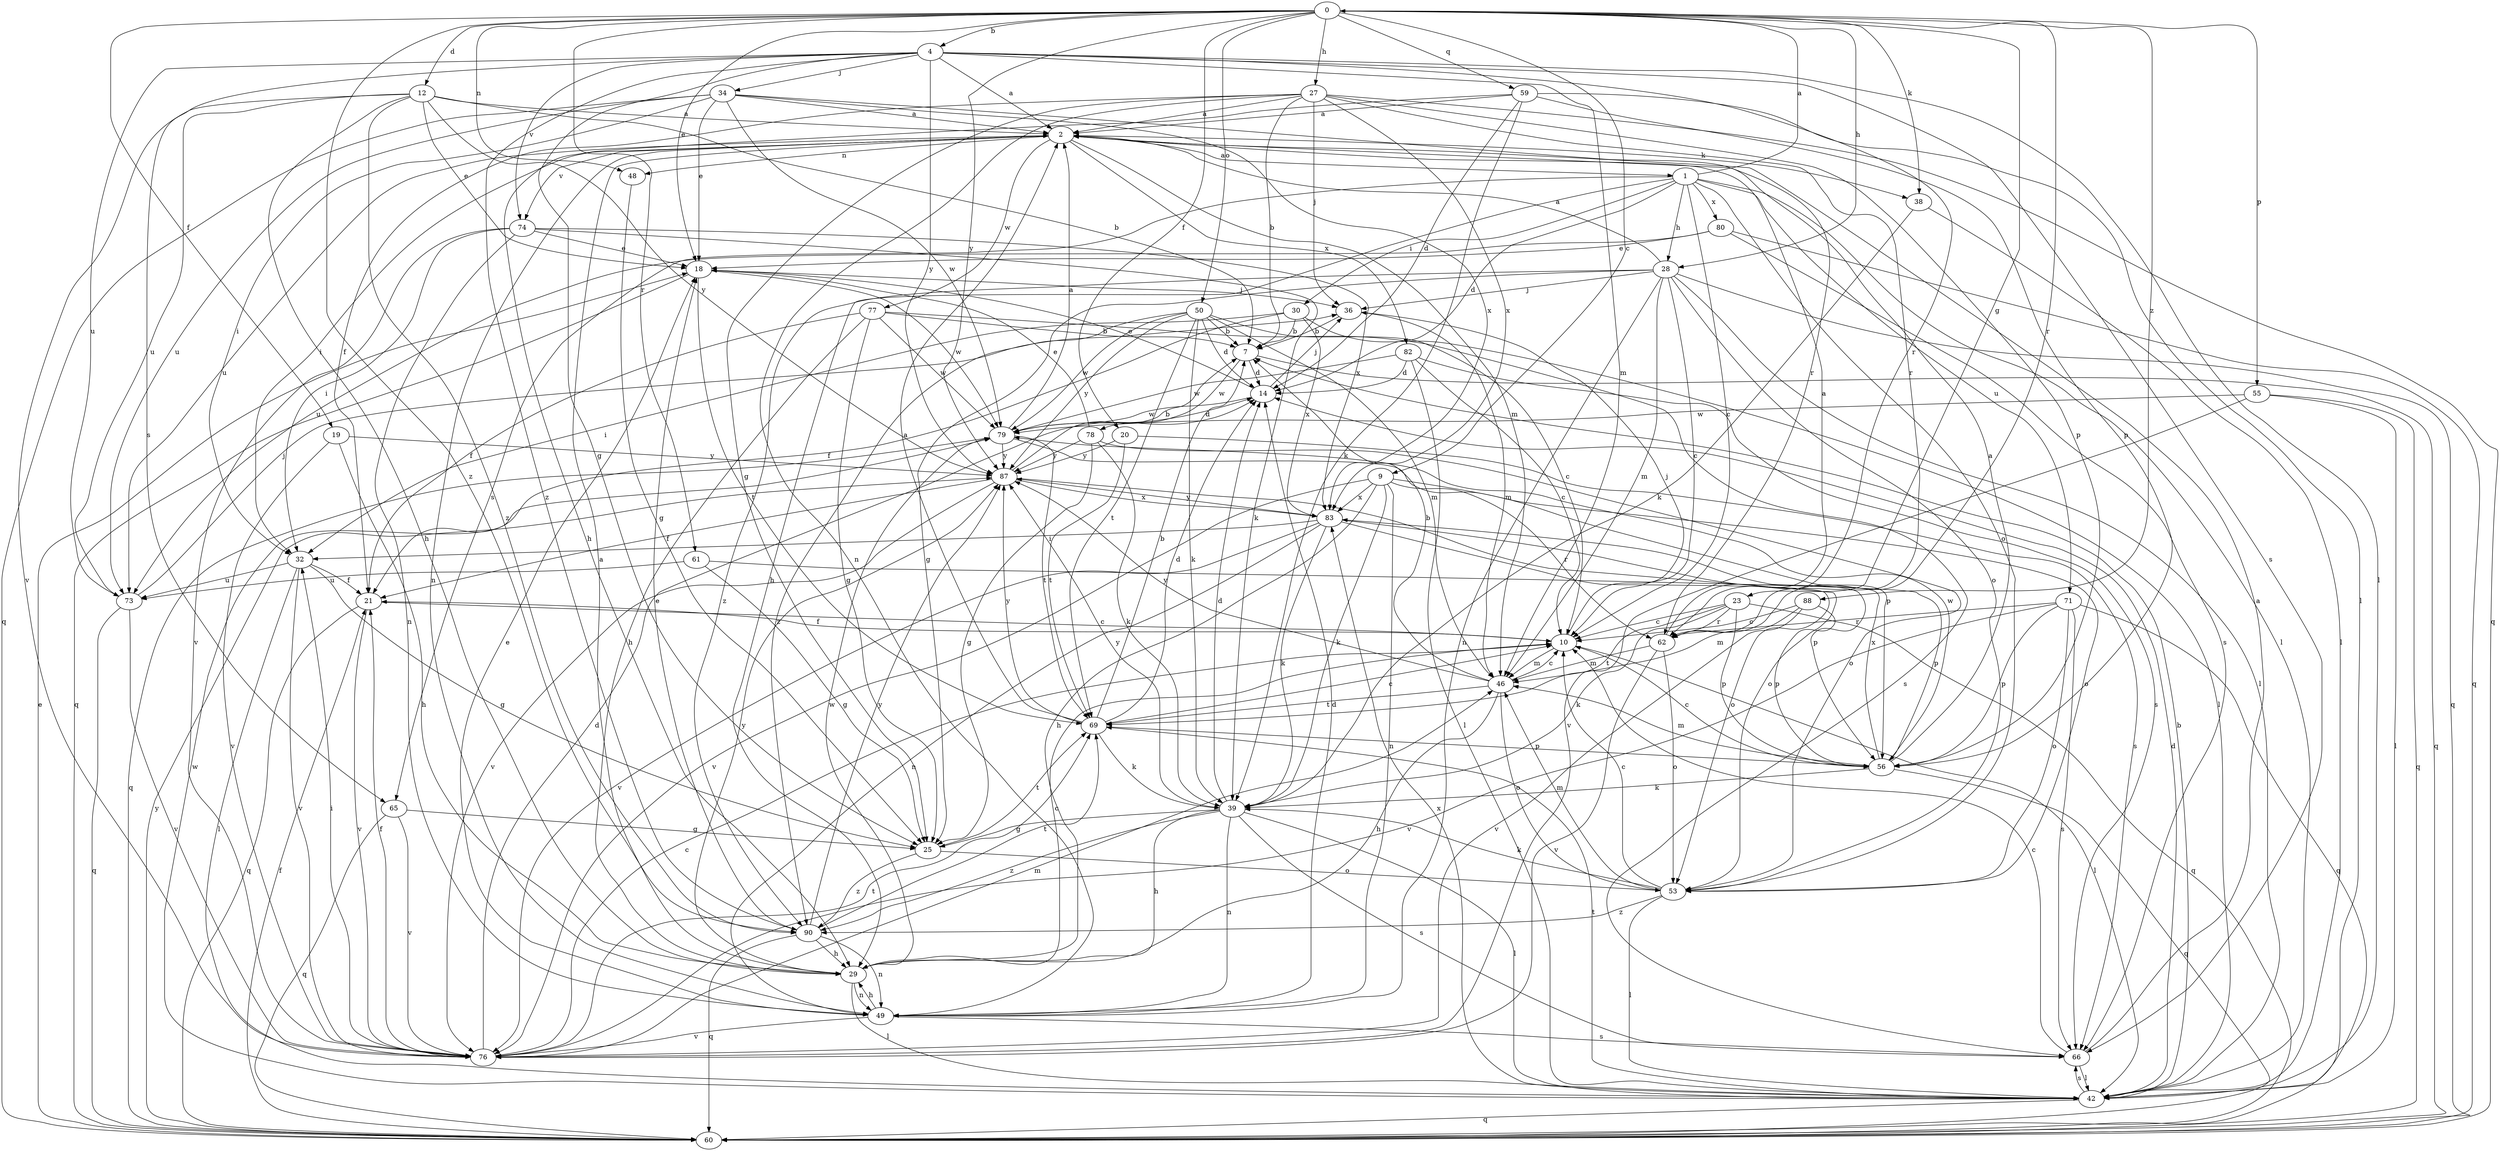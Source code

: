 strict digraph  {
0;
1;
2;
4;
7;
9;
10;
12;
14;
18;
19;
20;
21;
23;
25;
27;
28;
29;
30;
32;
34;
36;
38;
39;
42;
46;
48;
49;
50;
53;
55;
56;
59;
60;
61;
62;
65;
66;
69;
71;
73;
74;
76;
77;
78;
79;
80;
82;
83;
87;
88;
90;
0 -> 4  [label=b];
0 -> 9  [label=c];
0 -> 12  [label=d];
0 -> 18  [label=e];
0 -> 19  [label=f];
0 -> 20  [label=f];
0 -> 23  [label=g];
0 -> 27  [label=h];
0 -> 28  [label=h];
0 -> 38  [label=k];
0 -> 48  [label=n];
0 -> 50  [label=o];
0 -> 55  [label=p];
0 -> 59  [label=q];
0 -> 61  [label=r];
0 -> 62  [label=r];
0 -> 87  [label=y];
0 -> 88  [label=z];
0 -> 90  [label=z];
1 -> 0  [label=a];
1 -> 10  [label=c];
1 -> 14  [label=d];
1 -> 28  [label=h];
1 -> 29  [label=h];
1 -> 30  [label=i];
1 -> 42  [label=l];
1 -> 53  [label=o];
1 -> 65  [label=s];
1 -> 71  [label=u];
1 -> 80  [label=x];
2 -> 1  [label=a];
2 -> 32  [label=i];
2 -> 38  [label=k];
2 -> 46  [label=m];
2 -> 48  [label=n];
2 -> 49  [label=n];
2 -> 73  [label=u];
2 -> 74  [label=v];
2 -> 77  [label=w];
2 -> 82  [label=x];
4 -> 2  [label=a];
4 -> 25  [label=g];
4 -> 34  [label=j];
4 -> 42  [label=l];
4 -> 46  [label=m];
4 -> 62  [label=r];
4 -> 65  [label=s];
4 -> 66  [label=s];
4 -> 73  [label=u];
4 -> 74  [label=v];
4 -> 87  [label=y];
4 -> 90  [label=z];
7 -> 14  [label=d];
7 -> 60  [label=q];
7 -> 78  [label=w];
9 -> 29  [label=h];
9 -> 39  [label=k];
9 -> 49  [label=n];
9 -> 53  [label=o];
9 -> 62  [label=r];
9 -> 76  [label=v];
9 -> 83  [label=x];
10 -> 21  [label=f];
10 -> 36  [label=j];
10 -> 42  [label=l];
10 -> 46  [label=m];
12 -> 2  [label=a];
12 -> 7  [label=b];
12 -> 18  [label=e];
12 -> 29  [label=h];
12 -> 73  [label=u];
12 -> 76  [label=v];
12 -> 87  [label=y];
12 -> 90  [label=z];
14 -> 18  [label=e];
14 -> 36  [label=j];
14 -> 79  [label=w];
18 -> 36  [label=j];
18 -> 60  [label=q];
18 -> 69  [label=t];
18 -> 79  [label=w];
19 -> 29  [label=h];
19 -> 76  [label=v];
19 -> 87  [label=y];
20 -> 66  [label=s];
20 -> 69  [label=t];
20 -> 87  [label=y];
21 -> 10  [label=c];
21 -> 60  [label=q];
21 -> 76  [label=v];
23 -> 10  [label=c];
23 -> 39  [label=k];
23 -> 56  [label=p];
23 -> 60  [label=q];
23 -> 62  [label=r];
23 -> 69  [label=t];
25 -> 53  [label=o];
25 -> 69  [label=t];
25 -> 90  [label=z];
27 -> 2  [label=a];
27 -> 7  [label=b];
27 -> 21  [label=f];
27 -> 25  [label=g];
27 -> 36  [label=j];
27 -> 49  [label=n];
27 -> 56  [label=p];
27 -> 60  [label=q];
27 -> 62  [label=r];
27 -> 83  [label=x];
28 -> 2  [label=a];
28 -> 10  [label=c];
28 -> 25  [label=g];
28 -> 36  [label=j];
28 -> 42  [label=l];
28 -> 46  [label=m];
28 -> 49  [label=n];
28 -> 53  [label=o];
28 -> 60  [label=q];
28 -> 90  [label=z];
29 -> 2  [label=a];
29 -> 10  [label=c];
29 -> 42  [label=l];
29 -> 49  [label=n];
29 -> 79  [label=w];
29 -> 87  [label=y];
30 -> 7  [label=b];
30 -> 21  [label=f];
30 -> 32  [label=i];
30 -> 42  [label=l];
30 -> 83  [label=x];
32 -> 21  [label=f];
32 -> 25  [label=g];
32 -> 42  [label=l];
32 -> 73  [label=u];
32 -> 76  [label=v];
34 -> 2  [label=a];
34 -> 18  [label=e];
34 -> 32  [label=i];
34 -> 60  [label=q];
34 -> 62  [label=r];
34 -> 73  [label=u];
34 -> 79  [label=w];
34 -> 83  [label=x];
36 -> 7  [label=b];
36 -> 46  [label=m];
38 -> 39  [label=k];
38 -> 42  [label=l];
39 -> 14  [label=d];
39 -> 25  [label=g];
39 -> 29  [label=h];
39 -> 42  [label=l];
39 -> 49  [label=n];
39 -> 66  [label=s];
39 -> 87  [label=y];
39 -> 90  [label=z];
42 -> 7  [label=b];
42 -> 14  [label=d];
42 -> 60  [label=q];
42 -> 66  [label=s];
42 -> 69  [label=t];
42 -> 79  [label=w];
42 -> 83  [label=x];
46 -> 7  [label=b];
46 -> 10  [label=c];
46 -> 29  [label=h];
46 -> 53  [label=o];
46 -> 69  [label=t];
46 -> 87  [label=y];
48 -> 25  [label=g];
49 -> 14  [label=d];
49 -> 18  [label=e];
49 -> 29  [label=h];
49 -> 66  [label=s];
49 -> 76  [label=v];
50 -> 7  [label=b];
50 -> 10  [label=c];
50 -> 14  [label=d];
50 -> 39  [label=k];
50 -> 46  [label=m];
50 -> 69  [label=t];
50 -> 79  [label=w];
50 -> 87  [label=y];
50 -> 90  [label=z];
53 -> 10  [label=c];
53 -> 39  [label=k];
53 -> 42  [label=l];
53 -> 46  [label=m];
53 -> 90  [label=z];
55 -> 42  [label=l];
55 -> 60  [label=q];
55 -> 76  [label=v];
55 -> 79  [label=w];
56 -> 2  [label=a];
56 -> 10  [label=c];
56 -> 39  [label=k];
56 -> 46  [label=m];
56 -> 60  [label=q];
56 -> 79  [label=w];
56 -> 83  [label=x];
59 -> 2  [label=a];
59 -> 14  [label=d];
59 -> 29  [label=h];
59 -> 39  [label=k];
59 -> 42  [label=l];
59 -> 56  [label=p];
60 -> 18  [label=e];
60 -> 21  [label=f];
60 -> 87  [label=y];
61 -> 25  [label=g];
61 -> 56  [label=p];
61 -> 73  [label=u];
62 -> 2  [label=a];
62 -> 46  [label=m];
62 -> 53  [label=o];
62 -> 76  [label=v];
65 -> 25  [label=g];
65 -> 60  [label=q];
65 -> 76  [label=v];
66 -> 2  [label=a];
66 -> 10  [label=c];
66 -> 42  [label=l];
69 -> 2  [label=a];
69 -> 7  [label=b];
69 -> 10  [label=c];
69 -> 14  [label=d];
69 -> 39  [label=k];
69 -> 56  [label=p];
69 -> 87  [label=y];
71 -> 53  [label=o];
71 -> 56  [label=p];
71 -> 60  [label=q];
71 -> 62  [label=r];
71 -> 66  [label=s];
71 -> 76  [label=v];
73 -> 36  [label=j];
73 -> 60  [label=q];
73 -> 76  [label=v];
74 -> 18  [label=e];
74 -> 32  [label=i];
74 -> 39  [label=k];
74 -> 49  [label=n];
74 -> 76  [label=v];
74 -> 83  [label=x];
76 -> 10  [label=c];
76 -> 14  [label=d];
76 -> 21  [label=f];
76 -> 32  [label=i];
76 -> 46  [label=m];
76 -> 69  [label=t];
77 -> 7  [label=b];
77 -> 21  [label=f];
77 -> 25  [label=g];
77 -> 29  [label=h];
77 -> 66  [label=s];
77 -> 79  [label=w];
78 -> 18  [label=e];
78 -> 25  [label=g];
78 -> 39  [label=k];
78 -> 53  [label=o];
78 -> 87  [label=y];
79 -> 2  [label=a];
79 -> 14  [label=d];
79 -> 56  [label=p];
79 -> 60  [label=q];
79 -> 69  [label=t];
79 -> 87  [label=y];
80 -> 18  [label=e];
80 -> 60  [label=q];
80 -> 66  [label=s];
80 -> 73  [label=u];
82 -> 10  [label=c];
82 -> 14  [label=d];
82 -> 42  [label=l];
82 -> 66  [label=s];
82 -> 79  [label=w];
83 -> 32  [label=i];
83 -> 39  [label=k];
83 -> 49  [label=n];
83 -> 53  [label=o];
83 -> 56  [label=p];
83 -> 76  [label=v];
83 -> 87  [label=y];
87 -> 7  [label=b];
87 -> 21  [label=f];
87 -> 53  [label=o];
87 -> 76  [label=v];
87 -> 83  [label=x];
88 -> 10  [label=c];
88 -> 46  [label=m];
88 -> 56  [label=p];
88 -> 76  [label=v];
90 -> 18  [label=e];
90 -> 29  [label=h];
90 -> 49  [label=n];
90 -> 60  [label=q];
90 -> 69  [label=t];
90 -> 87  [label=y];
}
